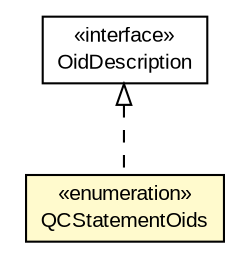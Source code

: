 #!/usr/local/bin/dot
#
# Class diagram 
# Generated by UMLGraph version R5_6-24-gf6e263 (http://www.umlgraph.org/)
#

digraph G {
	edge [fontname="arial",fontsize=10,labelfontname="arial",labelfontsize=10];
	node [fontname="arial",fontsize=10,shape=plaintext];
	nodesep=0.25;
	ranksep=0.5;
	// eu.europa.esig.dss.QCStatementOids
	c526740 [label=<<table title="eu.europa.esig.dss.QCStatementOids" border="0" cellborder="1" cellspacing="0" cellpadding="2" port="p" bgcolor="lemonChiffon" href="./QCStatementOids.html">
		<tr><td><table border="0" cellspacing="0" cellpadding="1">
<tr><td align="center" balign="center"> &#171;enumeration&#187; </td></tr>
<tr><td align="center" balign="center"> QCStatementOids </td></tr>
		</table></td></tr>
		</table>>, URL="./QCStatementOids.html", fontname="arial", fontcolor="black", fontsize=10.0];
	// eu.europa.esig.dss.OidDescription
	c526742 [label=<<table title="eu.europa.esig.dss.OidDescription" border="0" cellborder="1" cellspacing="0" cellpadding="2" port="p" href="./OidDescription.html">
		<tr><td><table border="0" cellspacing="0" cellpadding="1">
<tr><td align="center" balign="center"> &#171;interface&#187; </td></tr>
<tr><td align="center" balign="center"> OidDescription </td></tr>
		</table></td></tr>
		</table>>, URL="./OidDescription.html", fontname="arial", fontcolor="black", fontsize=10.0];
	//eu.europa.esig.dss.QCStatementOids implements eu.europa.esig.dss.OidDescription
	c526742:p -> c526740:p [dir=back,arrowtail=empty,style=dashed];
}

